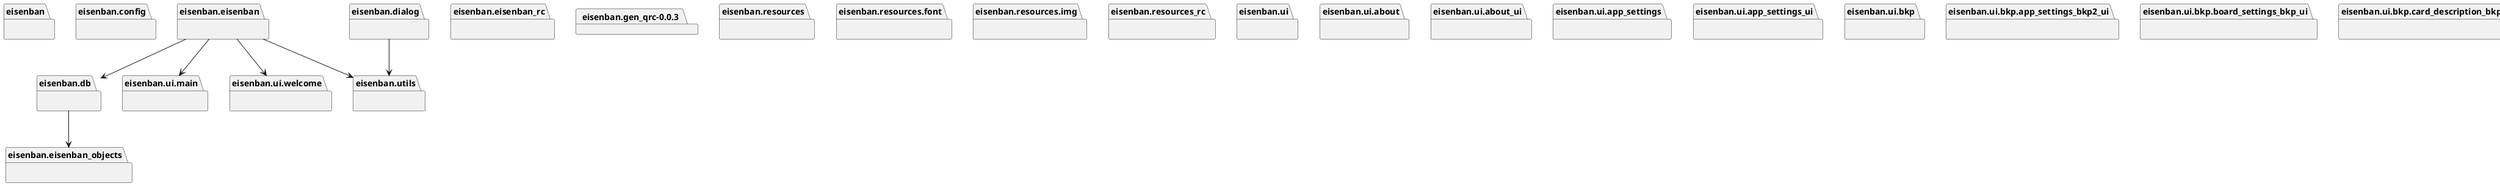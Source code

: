 @startuml packages_eisenban
set namespaceSeparator none
package "eisenban" as eisenban {
}
package "eisenban.config" as eisenban.config {
}
package "eisenban.db" as eisenban.db {
}
package "eisenban.dialog" as eisenban.dialog {
}
package "eisenban.eisenban" as eisenban.eisenban {
}
package "eisenban.eisenban_objects" as eisenban.eisenban_objects {
}
package "eisenban.eisenban_rc" as eisenban.eisenban_rc {
}
package "eisenban.gen_qrc-0.0.3" as eisenban.gen_qrc-0.0.3 {
}
package "eisenban.resources" as eisenban.resources {
}
package "eisenban.resources.font" as eisenban.resources.font {
}
package "eisenban.resources.img" as eisenban.resources.img {
}
package "eisenban.resources_rc" as eisenban.resources_rc {
}
package "eisenban.ui" as eisenban.ui {
}
package "eisenban.ui.about" as eisenban.ui.about {
}
package "eisenban.ui.about_ui" as eisenban.ui.about_ui {
}
package "eisenban.ui.app_settings" as eisenban.ui.app_settings {
}
package "eisenban.ui.app_settings_ui" as eisenban.ui.app_settings_ui {
}
package "eisenban.ui.bkp" as eisenban.ui.bkp {
}
package "eisenban.ui.bkp.app_settings_bkp2_ui" as eisenban.ui.bkp.app_settings_bkp2_ui {
}
package "eisenban.ui.bkp.board_settings_bkp_ui" as eisenban.ui.bkp.board_settings_bkp_ui {
}
package "eisenban.ui.bkp.card_description_bkp_ui" as eisenban.ui.bkp.card_description_bkp_ui {
}
package "eisenban.ui.bkp.main_bkp_ui" as eisenban.ui.bkp.main_bkp_ui {
}
package "eisenban.ui.board_settings" as eisenban.ui.board_settings {
}
package "eisenban.ui.board_settings_ui" as eisenban.ui.board_settings_ui {
}
package "eisenban.ui.card_description" as eisenban.ui.card_description {
}
package "eisenban.ui.card_description_ui" as eisenban.ui.card_description_ui {
}
package "eisenban.ui.compile_uifiles" as eisenban.ui.compile_uifiles {
}
package "eisenban.ui.main" as eisenban.ui.main {
}
package "eisenban.ui.main_ui" as eisenban.ui.main_ui {
}
package "eisenban.ui.welcome" as eisenban.ui.welcome {
}
package "eisenban.ui.welcome_ui" as eisenban.ui.welcome_ui {
}
package "eisenban.utils" as eisenban.utils {
}
eisenban.db --> eisenban.eisenban_objects
eisenban.dialog --> eisenban.utils
eisenban.eisenban --> eisenban.db
eisenban.eisenban --> eisenban.ui.main
eisenban.eisenban --> eisenban.ui.welcome
eisenban.eisenban --> eisenban.utils
@enduml
